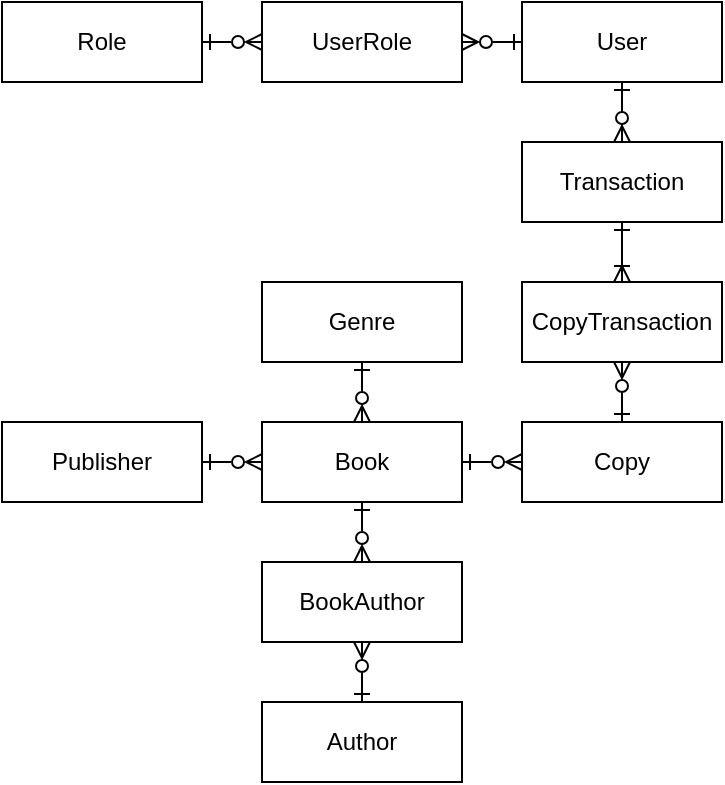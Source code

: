 <mxfile version="24.3.1" type="device">
  <diagram name="Page-1" id="cHs9MuITyE9S2DrdGnWz">
    <mxGraphModel dx="1073" dy="583" grid="1" gridSize="10" guides="1" tooltips="1" connect="1" arrows="1" fold="1" page="1" pageScale="1" pageWidth="850" pageHeight="1100" math="0" shadow="0">
      <root>
        <mxCell id="0" />
        <mxCell id="1" parent="0" />
        <mxCell id="spLcmdN9OSl08jKQA758-2" value="Book" style="whiteSpace=wrap;html=1;align=center;" parent="1" vertex="1">
          <mxGeometry x="430" y="410" width="100" height="40" as="geometry" />
        </mxCell>
        <mxCell id="spLcmdN9OSl08jKQA758-3" value="Copy" style="whiteSpace=wrap;html=1;align=center;" parent="1" vertex="1">
          <mxGeometry x="560" y="410" width="100" height="40" as="geometry" />
        </mxCell>
        <mxCell id="spLcmdN9OSl08jKQA758-4" value="" style="edgeStyle=orthogonalEdgeStyle;fontSize=12;html=1;endArrow=ERzeroToMany;rounded=0;exitX=1;exitY=0.5;exitDx=0;exitDy=0;entryX=0;entryY=0.5;entryDx=0;entryDy=0;endFill=0;startArrow=ERone;startFill=0;" parent="1" source="spLcmdN9OSl08jKQA758-2" target="spLcmdN9OSl08jKQA758-3" edge="1">
          <mxGeometry width="100" height="100" relative="1" as="geometry">
            <mxPoint x="580" y="630" as="sourcePoint" />
            <mxPoint x="680" y="530" as="targetPoint" />
          </mxGeometry>
        </mxCell>
        <mxCell id="spLcmdN9OSl08jKQA758-5" value="BookAuthor" style="whiteSpace=wrap;html=1;align=center;" parent="1" vertex="1">
          <mxGeometry x="430" y="480" width="100" height="40" as="geometry" />
        </mxCell>
        <mxCell id="spLcmdN9OSl08jKQA758-6" value="Author" style="whiteSpace=wrap;html=1;align=center;" parent="1" vertex="1">
          <mxGeometry x="430" y="550" width="100" height="40" as="geometry" />
        </mxCell>
        <mxCell id="spLcmdN9OSl08jKQA758-7" value="" style="edgeStyle=orthogonalEdgeStyle;fontSize=12;html=1;endArrow=ERzeroToMany;endFill=0;rounded=0;exitX=0.5;exitY=1;exitDx=0;exitDy=0;entryX=0.5;entryY=0;entryDx=0;entryDy=0;startArrow=ERone;startFill=0;" parent="1" source="spLcmdN9OSl08jKQA758-2" target="spLcmdN9OSl08jKQA758-5" edge="1">
          <mxGeometry width="100" height="100" relative="1" as="geometry">
            <mxPoint x="690" y="640" as="sourcePoint" />
            <mxPoint x="790" y="540" as="targetPoint" />
          </mxGeometry>
        </mxCell>
        <mxCell id="spLcmdN9OSl08jKQA758-8" value="" style="edgeStyle=orthogonalEdgeStyle;fontSize=12;html=1;endArrow=ERone;rounded=0;exitX=0.5;exitY=1;exitDx=0;exitDy=0;entryX=0.5;entryY=0;entryDx=0;entryDy=0;endFill=0;startArrow=ERzeroToMany;startFill=0;" parent="1" source="spLcmdN9OSl08jKQA758-5" target="spLcmdN9OSl08jKQA758-6" edge="1">
          <mxGeometry width="100" height="100" relative="1" as="geometry">
            <mxPoint x="660" y="690" as="sourcePoint" />
            <mxPoint x="760" y="590" as="targetPoint" />
          </mxGeometry>
        </mxCell>
        <mxCell id="spLcmdN9OSl08jKQA758-10" value="CopyTransaction" style="whiteSpace=wrap;html=1;align=center;" parent="1" vertex="1">
          <mxGeometry x="560" y="340" width="100" height="40" as="geometry" />
        </mxCell>
        <mxCell id="spLcmdN9OSl08jKQA758-11" value="Transaction" style="whiteSpace=wrap;html=1;align=center;" parent="1" vertex="1">
          <mxGeometry x="560" y="270" width="100" height="40" as="geometry" />
        </mxCell>
        <mxCell id="spLcmdN9OSl08jKQA758-12" value="" style="edgeStyle=orthogonalEdgeStyle;fontSize=12;html=1;endArrow=ERoneToMany;endFill=0;rounded=0;exitX=0.5;exitY=1;exitDx=0;exitDy=0;entryX=0.5;entryY=0;entryDx=0;entryDy=0;startArrow=ERone;startFill=0;" parent="1" source="spLcmdN9OSl08jKQA758-11" target="spLcmdN9OSl08jKQA758-10" edge="1">
          <mxGeometry width="100" height="100" relative="1" as="geometry">
            <mxPoint x="460" y="360" as="sourcePoint" />
            <mxPoint x="560" y="260" as="targetPoint" />
          </mxGeometry>
        </mxCell>
        <mxCell id="spLcmdN9OSl08jKQA758-13" value="" style="edgeStyle=orthogonalEdgeStyle;fontSize=12;html=1;endArrow=ERone;endFill=0;rounded=0;exitX=0.5;exitY=1;exitDx=0;exitDy=0;entryX=0.5;entryY=0;entryDx=0;entryDy=0;startArrow=ERzeroToMany;startFill=0;" parent="1" source="spLcmdN9OSl08jKQA758-10" target="spLcmdN9OSl08jKQA758-3" edge="1">
          <mxGeometry width="100" height="100" relative="1" as="geometry">
            <mxPoint x="320" y="410" as="sourcePoint" />
            <mxPoint x="420" y="310" as="targetPoint" />
          </mxGeometry>
        </mxCell>
        <mxCell id="spLcmdN9OSl08jKQA758-14" value="Genre" style="whiteSpace=wrap;html=1;align=center;" parent="1" vertex="1">
          <mxGeometry x="430" y="340" width="100" height="40" as="geometry" />
        </mxCell>
        <mxCell id="spLcmdN9OSl08jKQA758-15" value="" style="endArrow=ERzeroToMany;html=1;rounded=0;exitX=0.5;exitY=1;exitDx=0;exitDy=0;entryX=0.5;entryY=0;entryDx=0;entryDy=0;edgeStyle=orthogonalEdgeStyle;startArrow=ERone;startFill=0;endFill=0;" parent="1" source="spLcmdN9OSl08jKQA758-14" target="spLcmdN9OSl08jKQA758-2" edge="1">
          <mxGeometry relative="1" as="geometry">
            <mxPoint x="320" y="360" as="sourcePoint" />
            <mxPoint x="480" y="360" as="targetPoint" />
          </mxGeometry>
        </mxCell>
        <mxCell id="spLcmdN9OSl08jKQA758-16" value="Publisher" style="whiteSpace=wrap;html=1;align=center;" parent="1" vertex="1">
          <mxGeometry x="300" y="410" width="100" height="40" as="geometry" />
        </mxCell>
        <mxCell id="spLcmdN9OSl08jKQA758-17" value="" style="edgeStyle=orthogonalEdgeStyle;fontSize=12;html=1;endArrow=ERzeroToMany;endFill=0;rounded=0;exitX=1;exitY=0.5;exitDx=0;exitDy=0;entryX=0;entryY=0.5;entryDx=0;entryDy=0;startArrow=ERone;startFill=0;" parent="1" source="spLcmdN9OSl08jKQA758-16" target="spLcmdN9OSl08jKQA758-2" edge="1">
          <mxGeometry width="100" height="100" relative="1" as="geometry">
            <mxPoint x="150" y="400" as="sourcePoint" />
            <mxPoint x="410" y="400" as="targetPoint" />
          </mxGeometry>
        </mxCell>
        <mxCell id="spLcmdN9OSl08jKQA758-18" value="User" style="whiteSpace=wrap;html=1;align=center;" parent="1" vertex="1">
          <mxGeometry x="560" y="200" width="100" height="40" as="geometry" />
        </mxCell>
        <mxCell id="spLcmdN9OSl08jKQA758-19" value="UserRole" style="whiteSpace=wrap;html=1;align=center;" parent="1" vertex="1">
          <mxGeometry x="430" y="200" width="100" height="40" as="geometry" />
        </mxCell>
        <mxCell id="spLcmdN9OSl08jKQA758-21" value="" style="edgeStyle=orthogonalEdgeStyle;fontSize=12;html=1;endArrow=ERzeroToMany;endFill=0;rounded=0;entryX=1;entryY=0.5;entryDx=0;entryDy=0;exitX=0;exitY=0.5;exitDx=0;exitDy=0;startArrow=ERone;startFill=0;" parent="1" source="spLcmdN9OSl08jKQA758-18" target="spLcmdN9OSl08jKQA758-19" edge="1">
          <mxGeometry width="100" height="100" relative="1" as="geometry">
            <mxPoint x="550" y="260" as="sourcePoint" />
            <mxPoint x="950" y="150" as="targetPoint" />
          </mxGeometry>
        </mxCell>
        <mxCell id="spLcmdN9OSl08jKQA758-23" value="" style="edgeStyle=orthogonalEdgeStyle;fontSize=12;html=1;endArrow=ERone;endFill=1;rounded=0;entryX=1;entryY=0.5;entryDx=0;entryDy=0;exitX=0;exitY=0.5;exitDx=0;exitDy=0;startArrow=ERzeroToMany;startFill=0;" parent="1" source="spLcmdN9OSl08jKQA758-19" target="7aOaP2Ksd6_23W5rhjZj-1" edge="1">
          <mxGeometry width="100" height="100" relative="1" as="geometry">
            <mxPoint x="270" y="450" as="sourcePoint" />
            <mxPoint x="400" y="220" as="targetPoint" />
          </mxGeometry>
        </mxCell>
        <mxCell id="7aOaP2Ksd6_23W5rhjZj-1" value="Role" style="whiteSpace=wrap;html=1;align=center;" parent="1" vertex="1">
          <mxGeometry x="300" y="200" width="100" height="40" as="geometry" />
        </mxCell>
        <mxCell id="aZrJXuvHWHp1K45qZYqU-1" value="" style="edgeStyle=orthogonalEdgeStyle;fontSize=12;html=1;endArrow=ERzeroToMany;endFill=1;rounded=0;exitX=0.5;exitY=1;exitDx=0;exitDy=0;entryX=0.5;entryY=0;entryDx=0;entryDy=0;startArrow=ERone;startFill=0;" edge="1" parent="1" source="spLcmdN9OSl08jKQA758-18" target="spLcmdN9OSl08jKQA758-11">
          <mxGeometry width="100" height="100" relative="1" as="geometry">
            <mxPoint x="120" y="580" as="sourcePoint" />
            <mxPoint x="220" y="480" as="targetPoint" />
          </mxGeometry>
        </mxCell>
      </root>
    </mxGraphModel>
  </diagram>
</mxfile>
